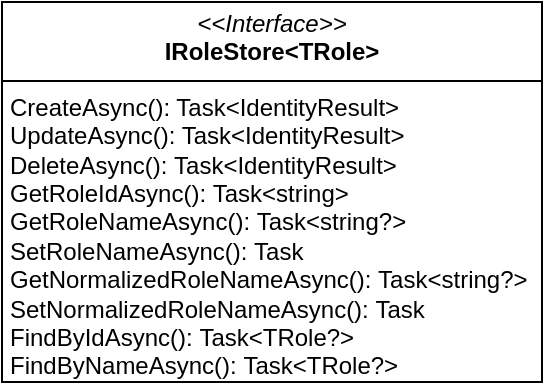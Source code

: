 <mxfile version="24.8.3">
  <diagram name="Page-1" id="c4acf3e9-155e-7222-9cf6-157b1a14988f">
    <mxGraphModel dx="658" dy="741" grid="1" gridSize="10" guides="1" tooltips="1" connect="1" arrows="1" fold="1" page="1" pageScale="1" pageWidth="850" pageHeight="1100" background="none" math="0" shadow="0">
      <root>
        <mxCell id="0" />
        <mxCell id="1" parent="0" />
        <mxCell id="9yJfj2oi-iAHz4sEqN4E-1" value="&lt;p style=&quot;margin:0px;margin-top:4px;text-align:center;&quot;&gt;&lt;i&gt;&amp;lt;&amp;lt;Interface&amp;gt;&amp;gt;&lt;/i&gt;&lt;br&gt;&lt;span style=&quot;background-color: initial; text-align: left;&quot;&gt;&lt;b&gt;IRoleStore&amp;lt;TRole&amp;gt;&lt;/b&gt;&lt;/span&gt;&lt;/p&gt;&lt;hr size=&quot;1&quot; style=&quot;border-style:solid;&quot;&gt;&lt;p style=&quot;margin:0px;margin-left:4px;&quot;&gt;CreateAsync(): Task&amp;lt;IdentityResult&amp;gt;&lt;br&gt;UpdateAsync(): Task&amp;lt;IdentityResult&amp;gt;&lt;/p&gt;&lt;p style=&quot;margin:0px;margin-left:4px;&quot;&gt;DeleteAsync():&amp;nbsp;Task&amp;lt;IdentityResult&amp;gt;&lt;/p&gt;&lt;p style=&quot;margin:0px;margin-left:4px;&quot;&gt;GetRoleIdAsync():&amp;nbsp;Task&amp;lt;string&amp;gt;&lt;/p&gt;&lt;p style=&quot;margin:0px;margin-left:4px;&quot;&gt;GetRoleNameAsync():&amp;nbsp;Task&amp;lt;string?&amp;gt;&lt;/p&gt;&lt;p style=&quot;margin:0px;margin-left:4px;&quot;&gt;SetRoleNameAsync():&amp;nbsp;Task&lt;/p&gt;&lt;p style=&quot;margin:0px;margin-left:4px;&quot;&gt;GetNormalizedRoleNameAsync():&amp;nbsp;Task&amp;lt;string?&amp;gt;&lt;/p&gt;&lt;p style=&quot;margin:0px;margin-left:4px;&quot;&gt;SetNormalizedRoleNameAsync():&amp;nbsp;Task&lt;/p&gt;&lt;p style=&quot;margin:0px;margin-left:4px;&quot;&gt;FindByIdAsync():&amp;nbsp;Task&amp;lt;TRole?&amp;gt;&lt;/p&gt;&lt;p style=&quot;margin:0px;margin-left:4px;&quot;&gt;FindByNameAsync():&amp;nbsp;Task&amp;lt;TRole?&amp;gt;&lt;/p&gt;&lt;p style=&quot;margin:0px;margin-left:4px;&quot;&gt;&lt;br&gt;&lt;/p&gt;" style="verticalAlign=top;align=left;overflow=fill;html=1;whiteSpace=wrap;" vertex="1" parent="1">
          <mxGeometry x="160" y="80" width="270" height="190" as="geometry" />
        </mxCell>
      </root>
    </mxGraphModel>
  </diagram>
</mxfile>
